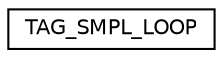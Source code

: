 digraph "Graphical Class Hierarchy"
{
 // LATEX_PDF_SIZE
  edge [fontname="Helvetica",fontsize="10",labelfontname="Helvetica",labelfontsize="10"];
  node [fontname="Helvetica",fontsize="10",shape=record];
  rankdir="LR";
  Node0 [label="TAG_SMPL_LOOP",height=0.2,width=0.4,color="black", fillcolor="white", style="filled",URL="$struct_t_a_g___s_m_p_l___l_o_o_p.html",tooltip=" "];
}
